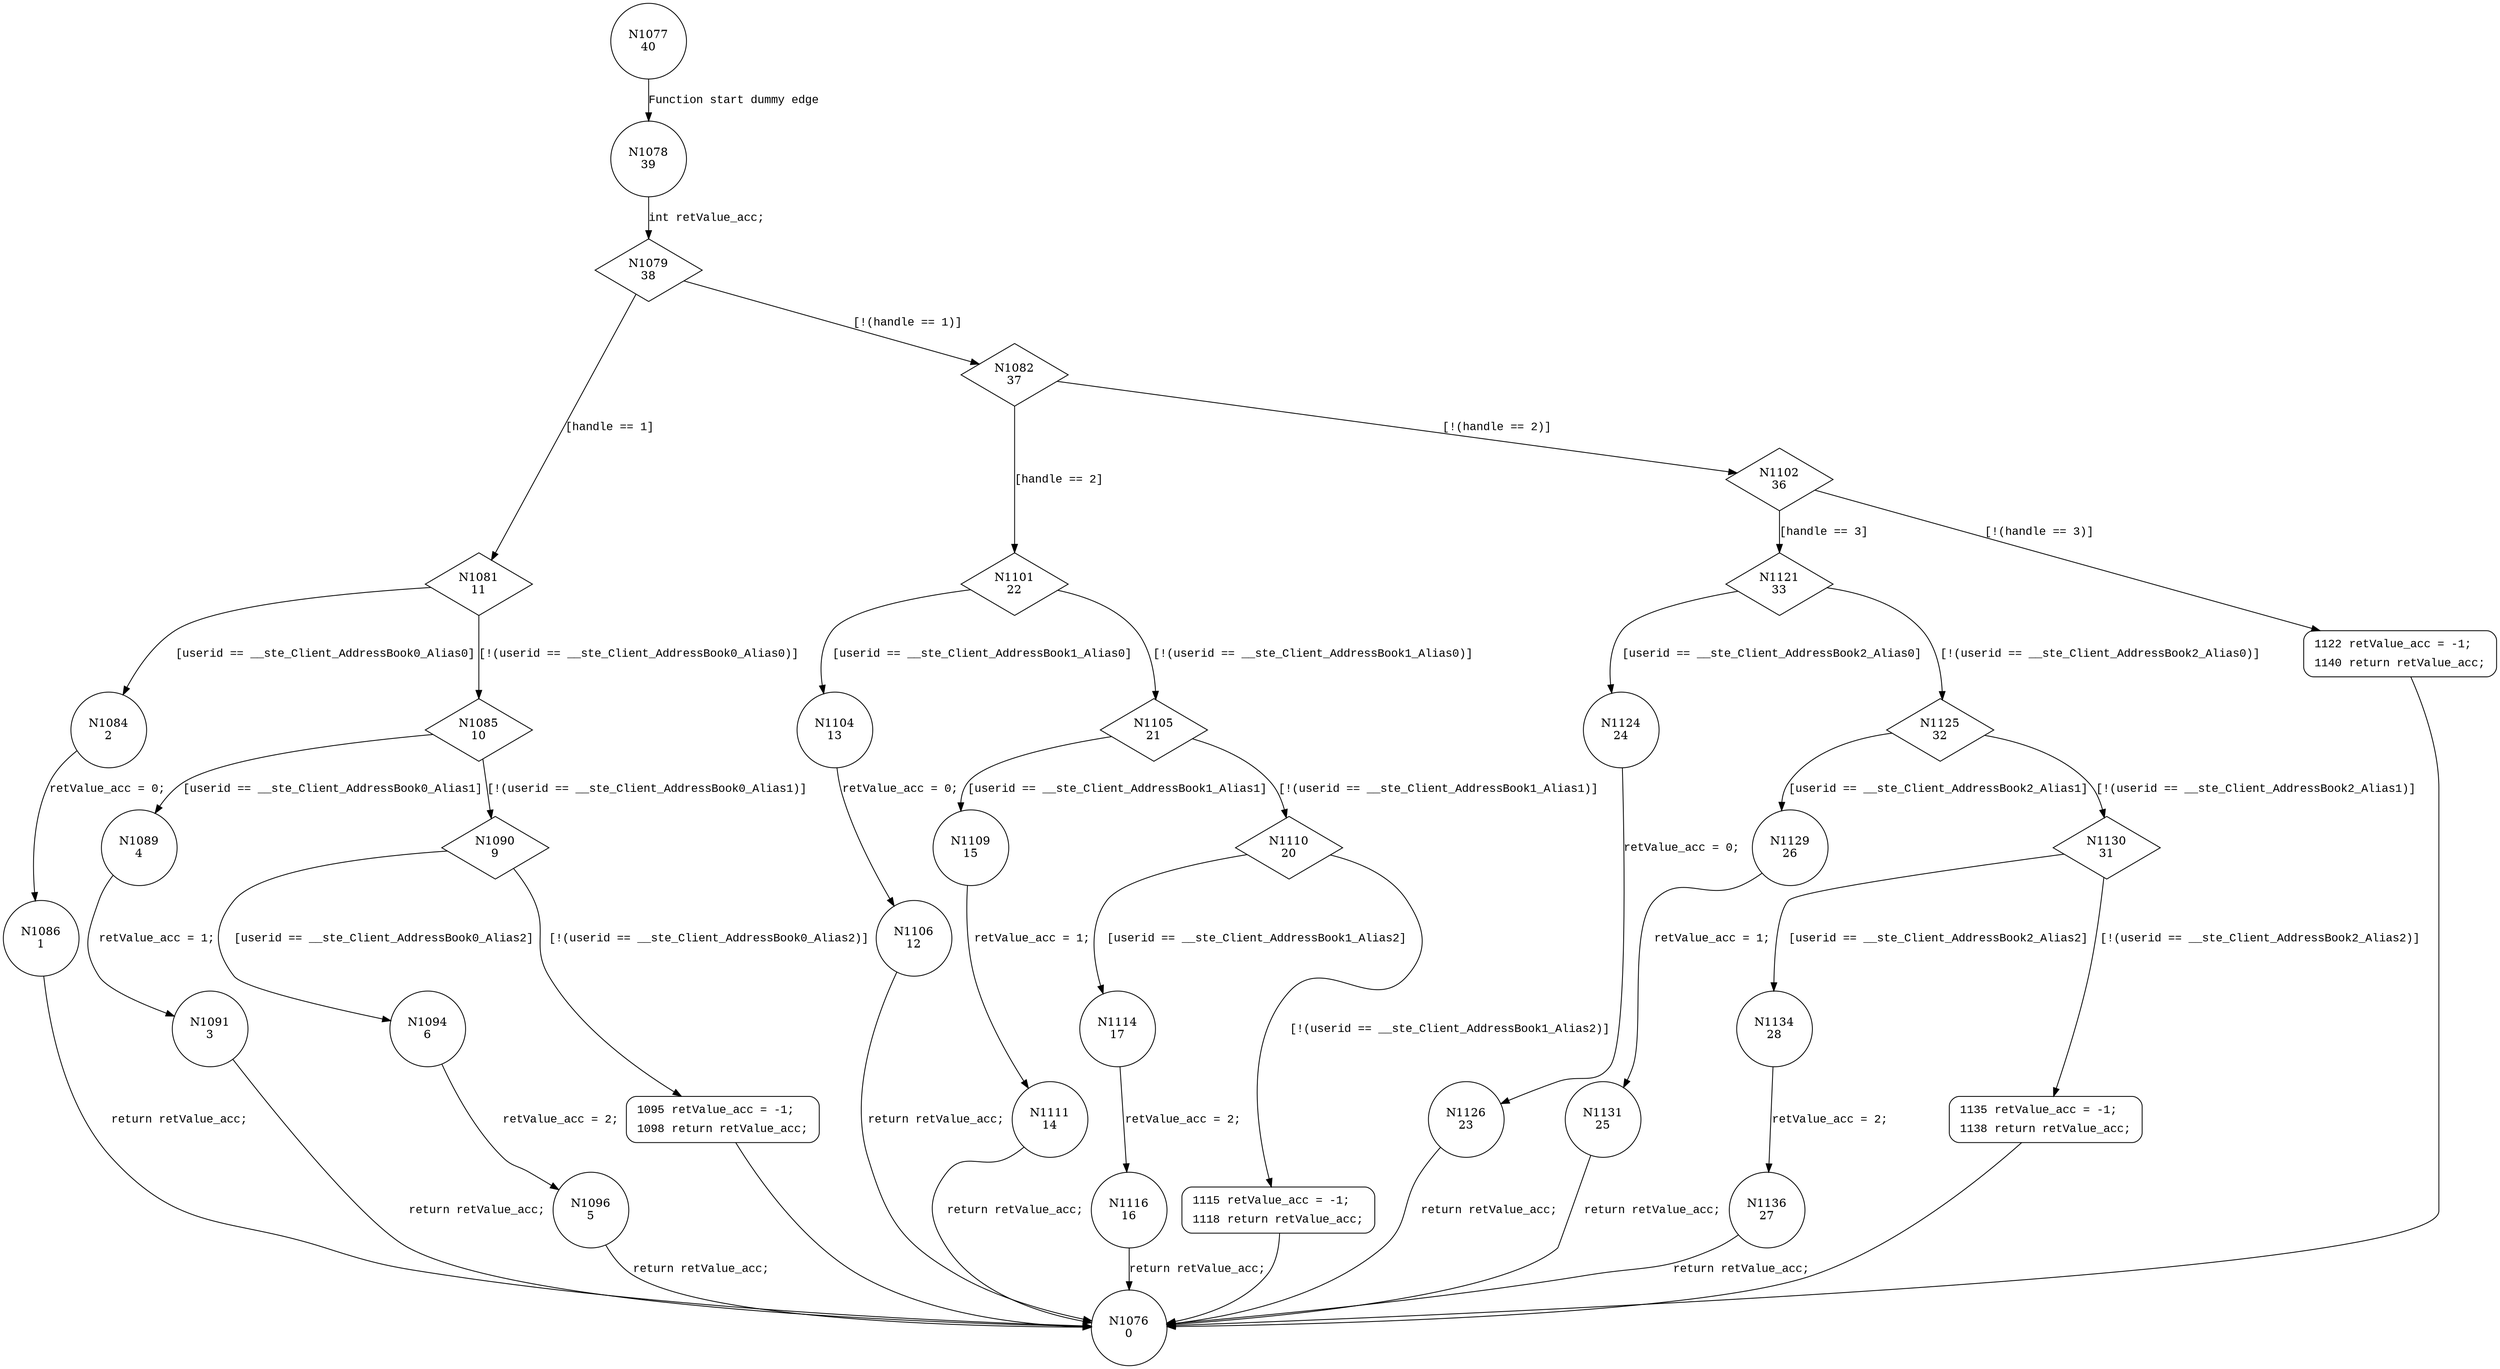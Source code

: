 digraph findClientAddressBookAlias {
1077 [shape="circle" label="N1077\n40"]
1078 [shape="circle" label="N1078\n39"]
1079 [shape="diamond" label="N1079\n38"]
1081 [shape="diamond" label="N1081\n11"]
1082 [shape="diamond" label="N1082\n37"]
1101 [shape="diamond" label="N1101\n22"]
1102 [shape="diamond" label="N1102\n36"]
1121 [shape="diamond" label="N1121\n33"]
1122 [shape="circle" label="N1122\n35"]
1124 [shape="circle" label="N1124\n24"]
1125 [shape="diamond" label="N1125\n32"]
1129 [shape="circle" label="N1129\n26"]
1130 [shape="diamond" label="N1130\n31"]
1134 [shape="circle" label="N1134\n28"]
1135 [shape="circle" label="N1135\n30"]
1136 [shape="circle" label="N1136\n27"]
1131 [shape="circle" label="N1131\n25"]
1126 [shape="circle" label="N1126\n23"]
1104 [shape="circle" label="N1104\n13"]
1105 [shape="diamond" label="N1105\n21"]
1109 [shape="circle" label="N1109\n15"]
1110 [shape="diamond" label="N1110\n20"]
1114 [shape="circle" label="N1114\n17"]
1115 [shape="circle" label="N1115\n19"]
1116 [shape="circle" label="N1116\n16"]
1111 [shape="circle" label="N1111\n14"]
1106 [shape="circle" label="N1106\n12"]
1084 [shape="circle" label="N1084\n2"]
1085 [shape="diamond" label="N1085\n10"]
1089 [shape="circle" label="N1089\n4"]
1090 [shape="diamond" label="N1090\n9"]
1094 [shape="circle" label="N1094\n6"]
1095 [shape="circle" label="N1095\n8"]
1096 [shape="circle" label="N1096\n5"]
1091 [shape="circle" label="N1091\n3"]
1086 [shape="circle" label="N1086\n1"]
1076 [shape="circle" label="N1076\n0"]
1122 [style="filled,bold" penwidth="1" fillcolor="white" fontname="Courier New" shape="Mrecord" label=<<table border="0" cellborder="0" cellpadding="3" bgcolor="white"><tr><td align="right">1122</td><td align="left">retValue_acc = -1;</td></tr><tr><td align="right">1140</td><td align="left">return retValue_acc;</td></tr></table>>]
1122 -> 1076[label=""]
1135 [style="filled,bold" penwidth="1" fillcolor="white" fontname="Courier New" shape="Mrecord" label=<<table border="0" cellborder="0" cellpadding="3" bgcolor="white"><tr><td align="right">1135</td><td align="left">retValue_acc = -1;</td></tr><tr><td align="right">1138</td><td align="left">return retValue_acc;</td></tr></table>>]
1135 -> 1076[label=""]
1115 [style="filled,bold" penwidth="1" fillcolor="white" fontname="Courier New" shape="Mrecord" label=<<table border="0" cellborder="0" cellpadding="3" bgcolor="white"><tr><td align="right">1115</td><td align="left">retValue_acc = -1;</td></tr><tr><td align="right">1118</td><td align="left">return retValue_acc;</td></tr></table>>]
1115 -> 1076[label=""]
1095 [style="filled,bold" penwidth="1" fillcolor="white" fontname="Courier New" shape="Mrecord" label=<<table border="0" cellborder="0" cellpadding="3" bgcolor="white"><tr><td align="right">1095</td><td align="left">retValue_acc = -1;</td></tr><tr><td align="right">1098</td><td align="left">return retValue_acc;</td></tr></table>>]
1095 -> 1076[label=""]
1077 -> 1078 [label="Function start dummy edge" fontname="Courier New"]
1079 -> 1081 [label="[handle == 1]" fontname="Courier New"]
1079 -> 1082 [label="[!(handle == 1)]" fontname="Courier New"]
1082 -> 1101 [label="[handle == 2]" fontname="Courier New"]
1082 -> 1102 [label="[!(handle == 2)]" fontname="Courier New"]
1102 -> 1121 [label="[handle == 3]" fontname="Courier New"]
1102 -> 1122 [label="[!(handle == 3)]" fontname="Courier New"]
1121 -> 1124 [label="[userid == __ste_Client_AddressBook2_Alias0]" fontname="Courier New"]
1121 -> 1125 [label="[!(userid == __ste_Client_AddressBook2_Alias0)]" fontname="Courier New"]
1125 -> 1129 [label="[userid == __ste_Client_AddressBook2_Alias1]" fontname="Courier New"]
1125 -> 1130 [label="[!(userid == __ste_Client_AddressBook2_Alias1)]" fontname="Courier New"]
1130 -> 1134 [label="[userid == __ste_Client_AddressBook2_Alias2]" fontname="Courier New"]
1130 -> 1135 [label="[!(userid == __ste_Client_AddressBook2_Alias2)]" fontname="Courier New"]
1134 -> 1136 [label="retValue_acc = 2;" fontname="Courier New"]
1129 -> 1131 [label="retValue_acc = 1;" fontname="Courier New"]
1124 -> 1126 [label="retValue_acc = 0;" fontname="Courier New"]
1101 -> 1104 [label="[userid == __ste_Client_AddressBook1_Alias0]" fontname="Courier New"]
1101 -> 1105 [label="[!(userid == __ste_Client_AddressBook1_Alias0)]" fontname="Courier New"]
1105 -> 1109 [label="[userid == __ste_Client_AddressBook1_Alias1]" fontname="Courier New"]
1105 -> 1110 [label="[!(userid == __ste_Client_AddressBook1_Alias1)]" fontname="Courier New"]
1110 -> 1114 [label="[userid == __ste_Client_AddressBook1_Alias2]" fontname="Courier New"]
1110 -> 1115 [label="[!(userid == __ste_Client_AddressBook1_Alias2)]" fontname="Courier New"]
1114 -> 1116 [label="retValue_acc = 2;" fontname="Courier New"]
1109 -> 1111 [label="retValue_acc = 1;" fontname="Courier New"]
1104 -> 1106 [label="retValue_acc = 0;" fontname="Courier New"]
1081 -> 1084 [label="[userid == __ste_Client_AddressBook0_Alias0]" fontname="Courier New"]
1081 -> 1085 [label="[!(userid == __ste_Client_AddressBook0_Alias0)]" fontname="Courier New"]
1085 -> 1089 [label="[userid == __ste_Client_AddressBook0_Alias1]" fontname="Courier New"]
1085 -> 1090 [label="[!(userid == __ste_Client_AddressBook0_Alias1)]" fontname="Courier New"]
1090 -> 1094 [label="[userid == __ste_Client_AddressBook0_Alias2]" fontname="Courier New"]
1090 -> 1095 [label="[!(userid == __ste_Client_AddressBook0_Alias2)]" fontname="Courier New"]
1094 -> 1096 [label="retValue_acc = 2;" fontname="Courier New"]
1089 -> 1091 [label="retValue_acc = 1;" fontname="Courier New"]
1084 -> 1086 [label="retValue_acc = 0;" fontname="Courier New"]
1078 -> 1079 [label="int retValue_acc;" fontname="Courier New"]
1136 -> 1076 [label="return retValue_acc;" fontname="Courier New"]
1131 -> 1076 [label="return retValue_acc;" fontname="Courier New"]
1126 -> 1076 [label="return retValue_acc;" fontname="Courier New"]
1116 -> 1076 [label="return retValue_acc;" fontname="Courier New"]
1111 -> 1076 [label="return retValue_acc;" fontname="Courier New"]
1106 -> 1076 [label="return retValue_acc;" fontname="Courier New"]
1096 -> 1076 [label="return retValue_acc;" fontname="Courier New"]
1091 -> 1076 [label="return retValue_acc;" fontname="Courier New"]
1086 -> 1076 [label="return retValue_acc;" fontname="Courier New"]
}